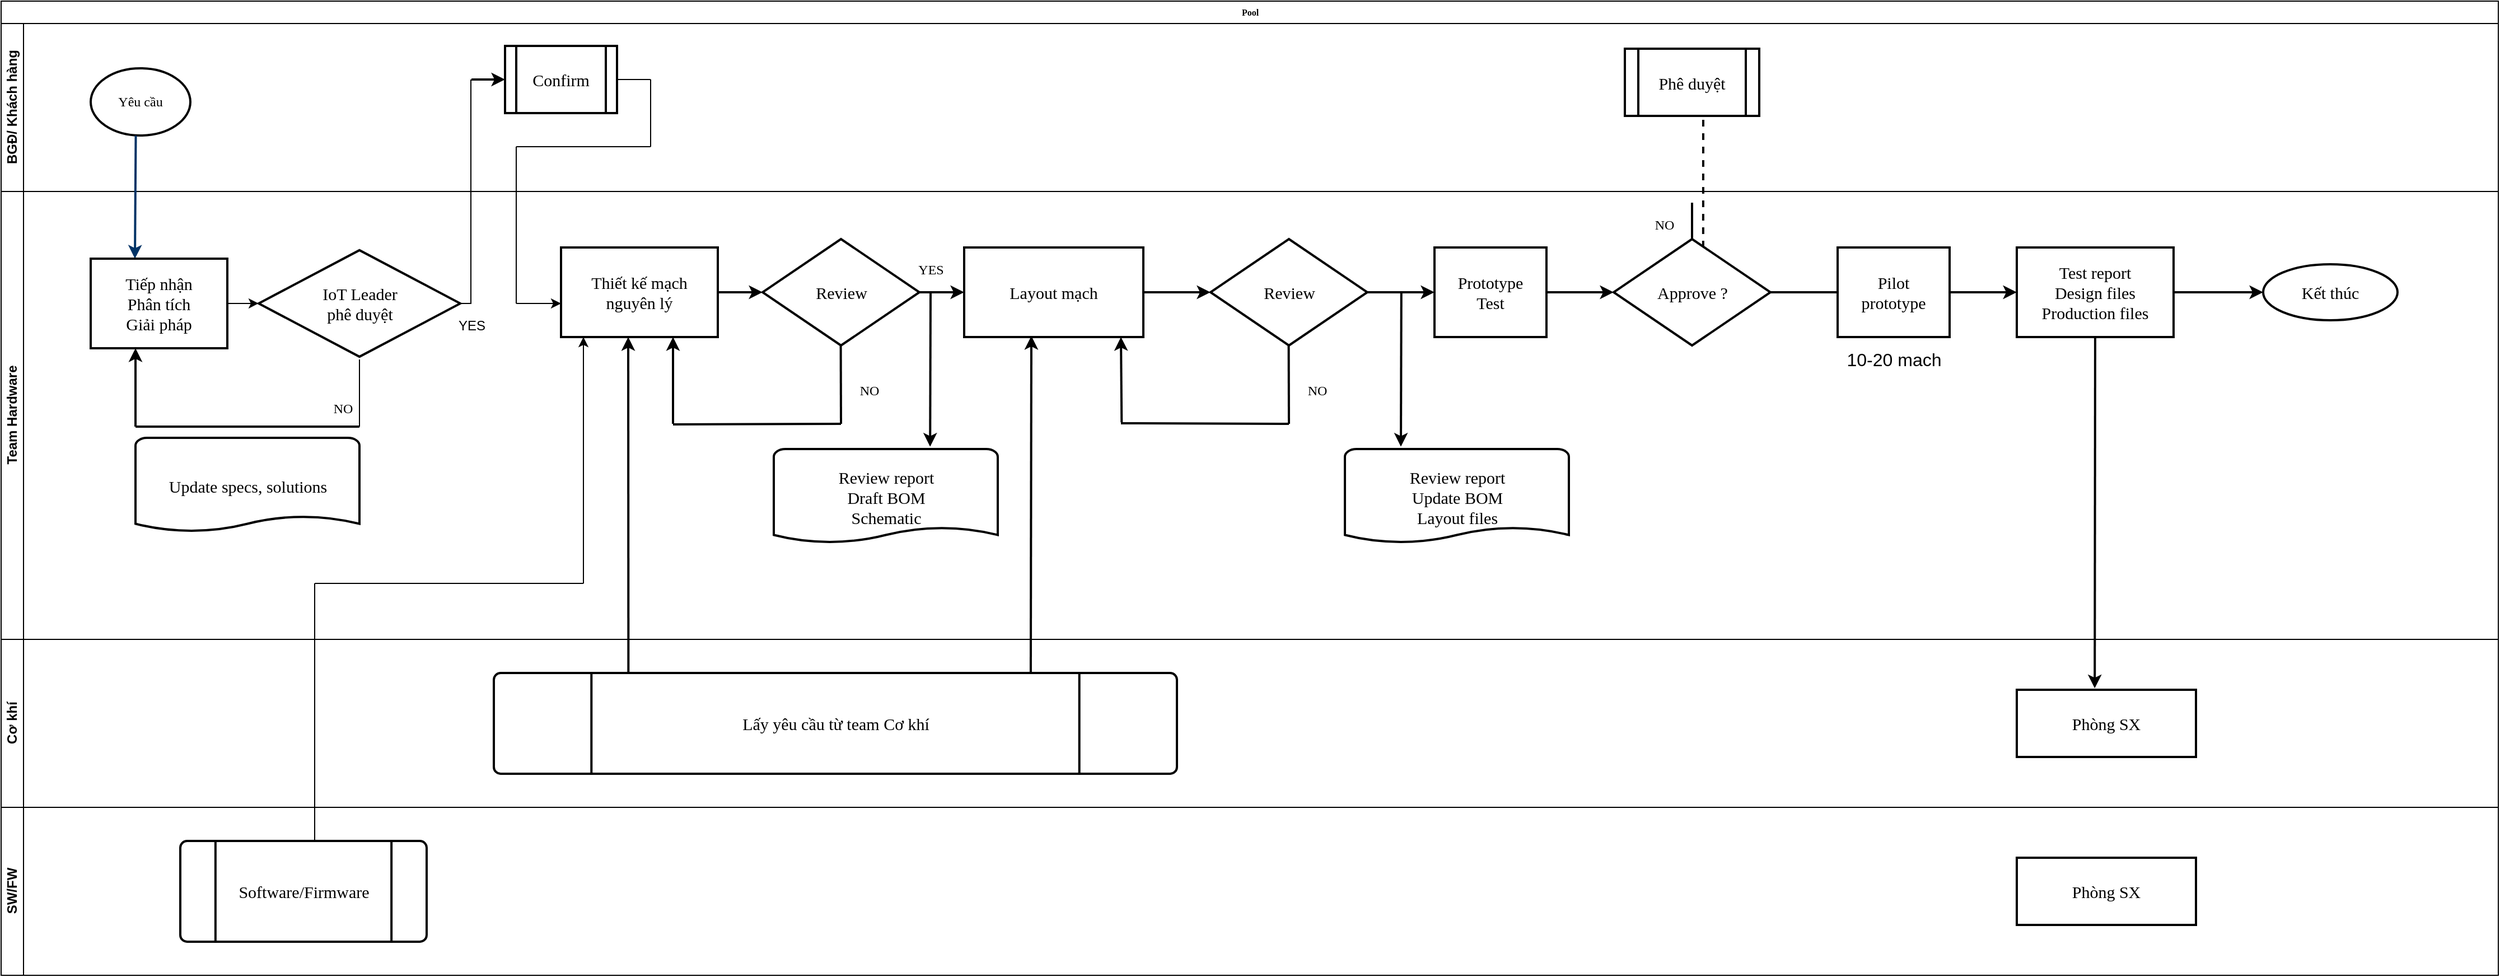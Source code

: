 <mxfile version="12.4.9" type="github">
  <diagram name="Page-1" id="c7488fd3-1785-93aa-aadb-54a6760d102a">
    <mxGraphModel dx="1733" dy="955" grid="1" gridSize="10" guides="1" tooltips="1" connect="1" arrows="1" fold="1" page="1" pageScale="1" pageWidth="1100" pageHeight="850" background="#ffffff" math="0" shadow="0">
      <root>
        <mxCell id="0"/>
        <mxCell id="1" parent="0"/>
        <mxCell id="2b4e8129b02d487f-1" value="Pool" style="swimlane;html=1;childLayout=stackLayout;horizontal=1;startSize=20;horizontalStack=0;rounded=0;shadow=0;labelBackgroundColor=none;strokeWidth=1;fontFamily=Verdana;fontSize=8;align=center;" parent="1" vertex="1">
          <mxGeometry x="40" y="160" width="2230" height="720" as="geometry"/>
        </mxCell>
        <mxCell id="2b4e8129b02d487f-2" value="BGĐ/ Khách hàng" style="swimlane;html=1;startSize=20;horizontal=0;" parent="2b4e8129b02d487f-1" vertex="1">
          <mxGeometry y="20" width="2230" height="150" as="geometry"/>
        </mxCell>
        <mxCell id="-Ed_zh9Tme-zRKof6G9Q-1" value="Yêu cầu" style="ellipse;whiteSpace=wrap;html=1;fontFamily=Verdana;strokeWidth=2;" vertex="1" parent="2b4e8129b02d487f-2">
          <mxGeometry x="80" y="40" width="89" height="60" as="geometry"/>
        </mxCell>
        <mxCell id="-Ed_zh9Tme-zRKof6G9Q-53" value="" style="endArrow=classic;html=1;strokeWidth=2;" edge="1" parent="2b4e8129b02d487f-2">
          <mxGeometry width="50" height="50" relative="1" as="geometry">
            <mxPoint x="420" y="50" as="sourcePoint"/>
            <mxPoint x="450" y="50" as="targetPoint"/>
          </mxGeometry>
        </mxCell>
        <mxCell id="-Ed_zh9Tme-zRKof6G9Q-17" value="Confirm" style="shape=process;whiteSpace=wrap;html=1;backgroundOutline=1;fontFamily=Verdana;fontSize=15;strokeWidth=2;" vertex="1" parent="2b4e8129b02d487f-2">
          <mxGeometry x="450" y="20" width="100" height="60" as="geometry"/>
        </mxCell>
        <mxCell id="-Ed_zh9Tme-zRKof6G9Q-68" value="" style="endArrow=none;html=1;" edge="1" parent="2b4e8129b02d487f-2">
          <mxGeometry width="50" height="50" relative="1" as="geometry">
            <mxPoint x="460" y="110" as="sourcePoint"/>
            <mxPoint x="580" y="110" as="targetPoint"/>
          </mxGeometry>
        </mxCell>
        <mxCell id="-Ed_zh9Tme-zRKof6G9Q-69" value="" style="endArrow=none;html=1;" edge="1" parent="2b4e8129b02d487f-2">
          <mxGeometry width="50" height="50" relative="1" as="geometry">
            <mxPoint x="550" y="50" as="sourcePoint"/>
            <mxPoint x="580" y="50" as="targetPoint"/>
          </mxGeometry>
        </mxCell>
        <mxCell id="-Ed_zh9Tme-zRKof6G9Q-70" value="" style="endArrow=none;html=1;" edge="1" parent="2b4e8129b02d487f-2">
          <mxGeometry width="50" height="50" relative="1" as="geometry">
            <mxPoint x="580" y="110" as="sourcePoint"/>
            <mxPoint x="580" y="50" as="targetPoint"/>
          </mxGeometry>
        </mxCell>
        <mxCell id="2b4e8129b02d487f-3" value="Team Hardware" style="swimlane;html=1;startSize=20;horizontal=0;" parent="2b4e8129b02d487f-1" vertex="1">
          <mxGeometry y="170" width="2230" height="400" as="geometry"/>
        </mxCell>
        <mxCell id="-Ed_zh9Tme-zRKof6G9Q-3" value="IoT Leader&lt;br style=&quot;font-size: 15px&quot;&gt;phê duyệt" style="shape=mxgraph.flowchart.decision;strokeWidth=2;gradientColor=none;gradientDirection=north;fontStyle=0;html=1;fontFamily=Verdana;fontSize=15;" vertex="1" parent="2b4e8129b02d487f-3">
          <mxGeometry x="230" y="52.44" width="180" height="95.12" as="geometry"/>
        </mxCell>
        <mxCell id="-Ed_zh9Tme-zRKof6G9Q-20" value="" style="endArrow=none;html=1;fontFamily=Verdana;strokeWidth=2;" edge="1" parent="2b4e8129b02d487f-3">
          <mxGeometry width="50" height="50" relative="1" as="geometry">
            <mxPoint x="120" y="210" as="sourcePoint"/>
            <mxPoint x="320" y="210" as="targetPoint"/>
          </mxGeometry>
        </mxCell>
        <mxCell id="-Ed_zh9Tme-zRKof6G9Q-62" value="" style="endArrow=none;html=1;" edge="1" parent="2b4e8129b02d487f-3">
          <mxGeometry width="50" height="50" relative="1" as="geometry">
            <mxPoint x="320" y="210" as="sourcePoint"/>
            <mxPoint x="320" y="150" as="targetPoint"/>
          </mxGeometry>
        </mxCell>
        <mxCell id="-Ed_zh9Tme-zRKof6G9Q-65" value="" style="endArrow=none;html=1;" edge="1" parent="2b4e8129b02d487f-3">
          <mxGeometry width="50" height="50" relative="1" as="geometry">
            <mxPoint x="410" y="100" as="sourcePoint"/>
            <mxPoint x="420" y="100" as="targetPoint"/>
          </mxGeometry>
        </mxCell>
        <mxCell id="-Ed_zh9Tme-zRKof6G9Q-66" value="YES" style="text;html=1;align=center;verticalAlign=middle;resizable=0;points=[];autosize=1;" vertex="1" parent="2b4e8129b02d487f-3">
          <mxGeometry x="400" y="110" width="40" height="20" as="geometry"/>
        </mxCell>
        <mxCell id="-Ed_zh9Tme-zRKof6G9Q-64" value="" style="endArrow=none;html=1;" edge="1" parent="2b4e8129b02d487f-3">
          <mxGeometry width="50" height="50" relative="1" as="geometry">
            <mxPoint x="419.5" y="100" as="sourcePoint"/>
            <mxPoint x="419.5" y="-100" as="targetPoint"/>
          </mxGeometry>
        </mxCell>
        <mxCell id="-Ed_zh9Tme-zRKof6G9Q-67" value="" style="endArrow=none;html=1;" edge="1" parent="2b4e8129b02d487f-3">
          <mxGeometry width="50" height="50" relative="1" as="geometry">
            <mxPoint x="460" y="100" as="sourcePoint"/>
            <mxPoint x="460" y="-40" as="targetPoint"/>
          </mxGeometry>
        </mxCell>
        <mxCell id="-Ed_zh9Tme-zRKof6G9Q-74" value="" style="endArrow=classic;html=1;entryX=0;entryY=0.625;entryDx=0;entryDy=0;entryPerimeter=0;" edge="1" parent="2b4e8129b02d487f-3" target="-Ed_zh9Tme-zRKof6G9Q-7">
          <mxGeometry width="50" height="50" relative="1" as="geometry">
            <mxPoint x="460" y="100" as="sourcePoint"/>
            <mxPoint x="480" y="100" as="targetPoint"/>
          </mxGeometry>
        </mxCell>
        <mxCell id="-Ed_zh9Tme-zRKof6G9Q-41" value="Update specs, solutions" style="shape=mxgraph.flowchart.document;strokeWidth=2;gradientColor=none;gradientDirection=north;fontStyle=0;html=1;fontFamily=Verdana;fontSize=15;" vertex="1" parent="2b4e8129b02d487f-3">
          <mxGeometry x="120" y="220" width="200" height="85" as="geometry"/>
        </mxCell>
        <mxCell id="-Ed_zh9Tme-zRKof6G9Q-79" value="" style="endArrow=classic;html=1;" edge="1" parent="2b4e8129b02d487f-3">
          <mxGeometry width="50" height="50" relative="1" as="geometry">
            <mxPoint x="520" y="350" as="sourcePoint"/>
            <mxPoint x="520" y="130" as="targetPoint"/>
          </mxGeometry>
        </mxCell>
        <mxCell id="-Ed_zh9Tme-zRKof6G9Q-81" value="" style="endArrow=none;html=1;" edge="1" parent="2b4e8129b02d487f-3">
          <mxGeometry width="50" height="50" relative="1" as="geometry">
            <mxPoint x="280" y="350" as="sourcePoint"/>
            <mxPoint x="520" y="350" as="targetPoint"/>
          </mxGeometry>
        </mxCell>
        <mxCell id="2b4e8129b02d487f-4" value="Cơ khí" style="swimlane;html=1;startSize=20;horizontal=0;" parent="2b4e8129b02d487f-1" vertex="1">
          <mxGeometry y="570" width="2230" height="150" as="geometry"/>
        </mxCell>
        <mxCell id="-Ed_zh9Tme-zRKof6G9Q-8" value="Lấy yêu cầu từ team Cơ khí" style="shape=mxgraph.flowchart.predefined_process;strokeWidth=2;gradientColor=none;gradientDirection=north;fontStyle=0;html=1;fontFamily=Verdana;fontSize=15;" vertex="1" parent="2b4e8129b02d487f-4">
          <mxGeometry x="440" y="30" width="610" height="90" as="geometry"/>
        </mxCell>
        <mxCell id="-Ed_zh9Tme-zRKof6G9Q-44" value="Phòng SX" style="rounded=0;whiteSpace=wrap;html=1;fontFamily=Verdana;fontSize=15;strokeWidth=2;" vertex="1" parent="2b4e8129b02d487f-4">
          <mxGeometry x="1800" y="45" width="160" height="60" as="geometry"/>
        </mxCell>
        <mxCell id="-Ed_zh9Tme-zRKof6G9Q-80" value="" style="endArrow=none;html=1;" edge="1" parent="2b4e8129b02d487f-4">
          <mxGeometry width="50" height="50" relative="1" as="geometry">
            <mxPoint x="280" y="180" as="sourcePoint"/>
            <mxPoint x="280" y="-50" as="targetPoint"/>
          </mxGeometry>
        </mxCell>
        <mxCell id="-Ed_zh9Tme-zRKof6G9Q-2" style="fontStyle=1;strokeColor=#003366;strokeWidth=2;html=1;exitX=0.5;exitY=1;exitDx=0;exitDy=0;fontFamily=Verdana;" edge="1" parent="1">
          <mxGeometry relative="1" as="geometry">
            <mxPoint x="160.25" y="280" as="sourcePoint"/>
            <mxPoint x="159.5" y="390" as="targetPoint"/>
          </mxGeometry>
        </mxCell>
        <mxCell id="-Ed_zh9Tme-zRKof6G9Q-4" value="" style="edgeStyle=orthogonalEdgeStyle;rounded=0;orthogonalLoop=1;jettySize=auto;html=1;fontFamily=Verdana;strokeWidth=2;" edge="1" parent="1" source="-Ed_zh9Tme-zRKof6G9Q-5" target="-Ed_zh9Tme-zRKof6G9Q-10">
          <mxGeometry relative="1" as="geometry"/>
        </mxCell>
        <mxCell id="-Ed_zh9Tme-zRKof6G9Q-6" value="" style="edgeStyle=orthogonalEdgeStyle;rounded=0;orthogonalLoop=1;jettySize=auto;html=1;fontFamily=Verdana;strokeWidth=2;" edge="1" parent="1" source="-Ed_zh9Tme-zRKof6G9Q-7" target="-Ed_zh9Tme-zRKof6G9Q-5">
          <mxGeometry relative="1" as="geometry"/>
        </mxCell>
        <mxCell id="-Ed_zh9Tme-zRKof6G9Q-9" value="" style="edgeStyle=orthogonalEdgeStyle;rounded=0;orthogonalLoop=1;jettySize=auto;html=1;fontFamily=Verdana;strokeWidth=2;" edge="1" parent="1" source="-Ed_zh9Tme-zRKof6G9Q-10" target="-Ed_zh9Tme-zRKof6G9Q-12">
          <mxGeometry relative="1" as="geometry"/>
        </mxCell>
        <mxCell id="-Ed_zh9Tme-zRKof6G9Q-11" value="" style="edgeStyle=orthogonalEdgeStyle;rounded=0;orthogonalLoop=1;jettySize=auto;html=1;fontFamily=Verdana;strokeWidth=2;" edge="1" parent="1" source="-Ed_zh9Tme-zRKof6G9Q-12" target="-Ed_zh9Tme-zRKof6G9Q-14">
          <mxGeometry relative="1" as="geometry"/>
        </mxCell>
        <mxCell id="-Ed_zh9Tme-zRKof6G9Q-13" value="" style="edgeStyle=orthogonalEdgeStyle;rounded=0;orthogonalLoop=1;jettySize=auto;html=1;fontFamily=Verdana;strokeWidth=2;" edge="1" parent="1" source="-Ed_zh9Tme-zRKof6G9Q-14" target="-Ed_zh9Tme-zRKof6G9Q-33">
          <mxGeometry relative="1" as="geometry"/>
        </mxCell>
        <mxCell id="-Ed_zh9Tme-zRKof6G9Q-19" value="" style="endArrow=classic;html=1;fontFamily=Verdana;strokeWidth=2;" edge="1" parent="1">
          <mxGeometry width="50" height="50" relative="1" as="geometry">
            <mxPoint x="160" y="540" as="sourcePoint"/>
            <mxPoint x="160" y="470" as="targetPoint"/>
          </mxGeometry>
        </mxCell>
        <mxCell id="-Ed_zh9Tme-zRKof6G9Q-23" value="" style="endArrow=classic;html=1;entryX=0.25;entryY=1;entryDx=0;entryDy=0;fontFamily=Verdana;strokeWidth=2;" edge="1" parent="1">
          <mxGeometry width="50" height="50" relative="1" as="geometry">
            <mxPoint x="640" y="537.5" as="sourcePoint"/>
            <mxPoint x="640" y="460" as="targetPoint"/>
          </mxGeometry>
        </mxCell>
        <mxCell id="-Ed_zh9Tme-zRKof6G9Q-24" value="" style="endArrow=none;html=1;fontFamily=Verdana;strokeWidth=2;" edge="1" parent="1">
          <mxGeometry width="50" height="50" relative="1" as="geometry">
            <mxPoint x="640" y="538" as="sourcePoint"/>
            <mxPoint x="790" y="537.5" as="targetPoint"/>
          </mxGeometry>
        </mxCell>
        <mxCell id="-Ed_zh9Tme-zRKof6G9Q-25" value="" style="endArrow=none;html=1;entryX=0.5;entryY=1;entryDx=0;entryDy=0;entryPerimeter=0;fontFamily=Verdana;strokeWidth=2;" edge="1" parent="1">
          <mxGeometry width="50" height="50" relative="1" as="geometry">
            <mxPoint x="790" y="537.5" as="sourcePoint"/>
            <mxPoint x="789.79" y="467.5" as="targetPoint"/>
          </mxGeometry>
        </mxCell>
        <mxCell id="-Ed_zh9Tme-zRKof6G9Q-27" value="" style="endArrow=none;html=1;fontFamily=Verdana;strokeWidth=2;" edge="1" parent="1">
          <mxGeometry width="50" height="50" relative="1" as="geometry">
            <mxPoint x="1040" y="537" as="sourcePoint"/>
            <mxPoint x="1190" y="537.5" as="targetPoint"/>
          </mxGeometry>
        </mxCell>
        <mxCell id="-Ed_zh9Tme-zRKof6G9Q-28" value="" style="endArrow=none;html=1;entryX=0.5;entryY=1;entryDx=0;entryDy=0;entryPerimeter=0;fontFamily=Verdana;strokeWidth=2;" edge="1" parent="1">
          <mxGeometry width="50" height="50" relative="1" as="geometry">
            <mxPoint x="1190" y="537.5" as="sourcePoint"/>
            <mxPoint x="1189.79" y="467.5" as="targetPoint"/>
          </mxGeometry>
        </mxCell>
        <mxCell id="-Ed_zh9Tme-zRKof6G9Q-30" value="" style="endArrow=classic;html=1;entryX=0.148;entryY=-0.025;entryDx=0;entryDy=0;entryPerimeter=0;fontFamily=Verdana;strokeWidth=2;" edge="1" parent="1">
          <mxGeometry width="50" height="50" relative="1" as="geometry">
            <mxPoint x="870" y="420" as="sourcePoint"/>
            <mxPoint x="869.6" y="557.875" as="targetPoint"/>
          </mxGeometry>
        </mxCell>
        <mxCell id="-Ed_zh9Tme-zRKof6G9Q-31" value="" style="endArrow=classic;html=1;entryX=0.148;entryY=-0.025;entryDx=0;entryDy=0;entryPerimeter=0;fontFamily=Verdana;strokeWidth=2;" edge="1" parent="1">
          <mxGeometry width="50" height="50" relative="1" as="geometry">
            <mxPoint x="1290.4" y="420" as="sourcePoint"/>
            <mxPoint x="1290" y="557.875" as="targetPoint"/>
          </mxGeometry>
        </mxCell>
        <mxCell id="-Ed_zh9Tme-zRKof6G9Q-32" value="" style="edgeStyle=orthogonalEdgeStyle;rounded=0;orthogonalLoop=1;jettySize=auto;html=1;fontFamily=Verdana;strokeWidth=2;" edge="1" parent="1" source="-Ed_zh9Tme-zRKof6G9Q-33" target="-Ed_zh9Tme-zRKof6G9Q-43">
          <mxGeometry relative="1" as="geometry"/>
        </mxCell>
        <mxCell id="-Ed_zh9Tme-zRKof6G9Q-34" value="" style="endArrow=none;html=1;exitX=0.5;exitY=0;exitDx=0;exitDy=0;exitPerimeter=0;fontFamily=Verdana;strokeWidth=2;" edge="1" parent="1" source="-Ed_zh9Tme-zRKof6G9Q-33">
          <mxGeometry width="50" height="50" relative="1" as="geometry">
            <mxPoint x="1549.94" y="370" as="sourcePoint"/>
            <mxPoint x="1550" y="340" as="targetPoint"/>
          </mxGeometry>
        </mxCell>
        <mxCell id="-Ed_zh9Tme-zRKof6G9Q-42" value="" style="edgeStyle=orthogonalEdgeStyle;rounded=0;orthogonalLoop=1;jettySize=auto;html=1;fontFamily=Verdana;strokeWidth=2;" edge="1" parent="1" source="-Ed_zh9Tme-zRKof6G9Q-43" target="-Ed_zh9Tme-zRKof6G9Q-48">
          <mxGeometry relative="1" as="geometry"/>
        </mxCell>
        <mxCell id="-Ed_zh9Tme-zRKof6G9Q-45" value="" style="endArrow=classic;html=1;entryX=0.435;entryY=-0.022;entryDx=0;entryDy=0;entryPerimeter=0;fontFamily=Verdana;strokeWidth=2;" edge="1" parent="1" target="-Ed_zh9Tme-zRKof6G9Q-44">
          <mxGeometry width="50" height="50" relative="1" as="geometry">
            <mxPoint x="1909.98" y="460" as="sourcePoint"/>
            <mxPoint x="1909.58" y="597.875" as="targetPoint"/>
          </mxGeometry>
        </mxCell>
        <mxCell id="-Ed_zh9Tme-zRKof6G9Q-47" value="" style="endArrow=none;dashed=1;html=1;exitX=0.571;exitY=0.079;exitDx=0;exitDy=0;exitPerimeter=0;fontFamily=Verdana;strokeWidth=2;" edge="1" parent="1" source="-Ed_zh9Tme-zRKof6G9Q-33">
          <mxGeometry width="50" height="50" relative="1" as="geometry">
            <mxPoint x="1510" y="310" as="sourcePoint"/>
            <mxPoint x="1560" y="260" as="targetPoint"/>
          </mxGeometry>
        </mxCell>
        <mxCell id="-Ed_zh9Tme-zRKof6G9Q-49" value="" style="endArrow=classic;html=1;strokeWidth=2;exitX=0.197;exitY=0.011;exitDx=0;exitDy=0;exitPerimeter=0;" edge="1" parent="1" source="-Ed_zh9Tme-zRKof6G9Q-8">
          <mxGeometry width="50" height="50" relative="1" as="geometry">
            <mxPoint x="550" y="510" as="sourcePoint"/>
            <mxPoint x="600" y="460" as="targetPoint"/>
          </mxGeometry>
        </mxCell>
        <mxCell id="-Ed_zh9Tme-zRKof6G9Q-51" value="" style="endArrow=classic;html=1;entryX=0.371;entryY=1.018;entryDx=0;entryDy=0;entryPerimeter=0;fontFamily=Verdana;strokeWidth=2;" edge="1" parent="1">
          <mxGeometry width="50" height="50" relative="1" as="geometry">
            <mxPoint x="1040.64" y="536.06" as="sourcePoint"/>
            <mxPoint x="1040" y="460" as="targetPoint"/>
          </mxGeometry>
        </mxCell>
        <mxCell id="-Ed_zh9Tme-zRKof6G9Q-52" value="" style="endArrow=classic;html=1;strokeWidth=2;exitX=0.786;exitY=0.011;exitDx=0;exitDy=0;exitPerimeter=0;" edge="1" parent="1" source="-Ed_zh9Tme-zRKof6G9Q-8">
          <mxGeometry width="50" height="50" relative="1" as="geometry">
            <mxPoint x="960.17" y="690.0" as="sourcePoint"/>
            <mxPoint x="960" y="459.01" as="targetPoint"/>
          </mxGeometry>
        </mxCell>
        <mxCell id="-Ed_zh9Tme-zRKof6G9Q-5" value="Review" style="shape=mxgraph.flowchart.decision;strokeWidth=2;gradientColor=none;gradientDirection=north;fontStyle=0;html=1;fontFamily=Verdana;fontSize=15;" vertex="1" parent="1">
          <mxGeometry x="720" y="372.5" width="140" height="95" as="geometry"/>
        </mxCell>
        <mxCell id="-Ed_zh9Tme-zRKof6G9Q-7" value="&lt;span style=&quot;white-space: nowrap ; font-size: 15px&quot;&gt;Thiết kế mạch &lt;br&gt;nguyên lý&lt;/span&gt;" style="rounded=0;whiteSpace=wrap;html=1;fontFamily=Verdana;fontSize=15;strokeWidth=2;" vertex="1" parent="1">
          <mxGeometry x="540" y="380" width="140" height="80" as="geometry"/>
        </mxCell>
        <mxCell id="-Ed_zh9Tme-zRKof6G9Q-10" value="&lt;span style=&quot;white-space: nowrap; font-size: 15px;&quot;&gt;Layout mạch&lt;/span&gt;" style="rounded=0;whiteSpace=wrap;html=1;fontFamily=Verdana;fontSize=15;strokeWidth=2;" vertex="1" parent="1">
          <mxGeometry x="900" y="380" width="160" height="80" as="geometry"/>
        </mxCell>
        <mxCell id="-Ed_zh9Tme-zRKof6G9Q-12" value="Review" style="shape=mxgraph.flowchart.decision;strokeWidth=2;gradientColor=none;gradientDirection=north;fontStyle=0;html=1;fontFamily=Verdana;fontSize=15;" vertex="1" parent="1">
          <mxGeometry x="1120" y="372.5" width="140" height="95" as="geometry"/>
        </mxCell>
        <mxCell id="-Ed_zh9Tme-zRKof6G9Q-14" value="&lt;span style=&quot;white-space: nowrap; font-size: 15px;&quot;&gt;Prototype&lt;br style=&quot;font-size: 15px;&quot;&gt;Test&lt;br style=&quot;font-size: 15px;&quot;&gt;&lt;/span&gt;" style="rounded=0;whiteSpace=wrap;html=1;fontFamily=Verdana;fontSize=15;strokeWidth=2;" vertex="1" parent="1">
          <mxGeometry x="1320" y="380" width="100" height="80" as="geometry"/>
        </mxCell>
        <mxCell id="-Ed_zh9Tme-zRKof6G9Q-15" value="Review report&lt;br style=&quot;font-size: 15px;&quot;&gt;Update BOM&lt;br style=&quot;font-size: 15px;&quot;&gt;Layout files" style="shape=mxgraph.flowchart.document;strokeWidth=2;gradientColor=none;gradientDirection=north;fontStyle=0;html=1;fontFamily=Verdana;fontSize=15;" vertex="1" parent="1">
          <mxGeometry x="1240" y="560" width="200" height="85" as="geometry"/>
        </mxCell>
        <mxCell id="-Ed_zh9Tme-zRKof6G9Q-63" value="" style="edgeStyle=orthogonalEdgeStyle;rounded=0;orthogonalLoop=1;jettySize=auto;html=1;" edge="1" parent="1" source="-Ed_zh9Tme-zRKof6G9Q-18" target="-Ed_zh9Tme-zRKof6G9Q-3">
          <mxGeometry relative="1" as="geometry"/>
        </mxCell>
        <mxCell id="-Ed_zh9Tme-zRKof6G9Q-18" value="Tiếp nhận&lt;br&gt;Phân tích&lt;br&gt;Giải pháp" style="rounded=0;whiteSpace=wrap;html=1;fontFamily=Verdana;fontSize=15;strokeWidth=2;" vertex="1" parent="1">
          <mxGeometry x="120" y="390" width="122" height="80" as="geometry"/>
        </mxCell>
        <mxCell id="-Ed_zh9Tme-zRKof6G9Q-22" value="YES" style="text;html=1;align=center;verticalAlign=middle;resizable=0;points=[];autosize=1;fontFamily=Verdana;strokeWidth=2;" vertex="1" parent="1">
          <mxGeometry x="850" y="390" width="40" height="20" as="geometry"/>
        </mxCell>
        <mxCell id="-Ed_zh9Tme-zRKof6G9Q-26" value="NO" style="text;html=1;align=center;verticalAlign=middle;resizable=0;points=[];autosize=1;fontFamily=Verdana;strokeWidth=2;" vertex="1" parent="1">
          <mxGeometry x="800" y="497.5" width="30" height="20" as="geometry"/>
        </mxCell>
        <mxCell id="-Ed_zh9Tme-zRKof6G9Q-29" value="NO" style="text;html=1;align=center;verticalAlign=middle;resizable=0;points=[];autosize=1;fontFamily=Verdana;strokeWidth=2;" vertex="1" parent="1">
          <mxGeometry x="1200" y="497.5" width="30" height="20" as="geometry"/>
        </mxCell>
        <mxCell id="-Ed_zh9Tme-zRKof6G9Q-33" value="Approve ?" style="shape=mxgraph.flowchart.decision;strokeWidth=2;gradientColor=none;gradientDirection=north;fontStyle=0;html=1;fontFamily=Verdana;fontSize=15;" vertex="1" parent="1">
          <mxGeometry x="1480" y="372.5" width="140" height="95" as="geometry"/>
        </mxCell>
        <mxCell id="-Ed_zh9Tme-zRKof6G9Q-37" value="NO" style="text;html=1;align=center;verticalAlign=middle;resizable=0;points=[];autosize=1;fontFamily=Verdana;strokeWidth=2;" vertex="1" parent="1">
          <mxGeometry x="1510" y="350" width="30" height="20" as="geometry"/>
        </mxCell>
        <mxCell id="-Ed_zh9Tme-zRKof6G9Q-43" value="&lt;span style=&quot;white-space: nowrap; font-size: 15px;&quot;&gt;Test report&lt;br style=&quot;font-size: 15px;&quot;&gt;Design files&lt;br style=&quot;font-size: 15px;&quot;&gt;Production files&lt;br style=&quot;font-size: 15px;&quot;&gt;&lt;/span&gt;" style="rounded=0;whiteSpace=wrap;html=1;fontFamily=Verdana;fontSize=15;strokeWidth=2;" vertex="1" parent="1">
          <mxGeometry x="1840" y="380" width="140" height="80" as="geometry"/>
        </mxCell>
        <mxCell id="-Ed_zh9Tme-zRKof6G9Q-46" value="Phê duyệt" style="shape=process;whiteSpace=wrap;html=1;backgroundOutline=1;fontFamily=Verdana;fontSize=15;strokeWidth=2;" vertex="1" parent="1">
          <mxGeometry x="1490" y="202.5" width="120" height="60" as="geometry"/>
        </mxCell>
        <mxCell id="-Ed_zh9Tme-zRKof6G9Q-48" value="Kết thúc" style="ellipse;whiteSpace=wrap;html=1;fontFamily=Verdana;fontSize=15;strokeWidth=2;" vertex="1" parent="1">
          <mxGeometry x="2060" y="395" width="120" height="50" as="geometry"/>
        </mxCell>
        <mxCell id="-Ed_zh9Tme-zRKof6G9Q-50" value="Review report&lt;br style=&quot;font-size: 15px;&quot;&gt;Draft BOM&lt;br style=&quot;font-size: 15px;&quot;&gt;Schematic" style="shape=mxgraph.flowchart.document;strokeWidth=2;gradientColor=none;gradientDirection=north;fontStyle=0;html=1;fontFamily=Verdana;fontSize=15;" vertex="1" parent="1">
          <mxGeometry x="730" y="560" width="200" height="85" as="geometry"/>
        </mxCell>
        <mxCell id="-Ed_zh9Tme-zRKof6G9Q-56" value="&lt;span style=&quot;white-space: nowrap ; font-size: 15px&quot;&gt;Pilot&lt;br&gt;prototype&lt;br style=&quot;font-size: 15px&quot;&gt;&lt;/span&gt;" style="rounded=0;whiteSpace=wrap;html=1;fontFamily=Verdana;fontSize=15;strokeWidth=2;" vertex="1" parent="1">
          <mxGeometry x="1680" y="380" width="100" height="80" as="geometry"/>
        </mxCell>
        <mxCell id="-Ed_zh9Tme-zRKof6G9Q-57" value="&lt;font style=&quot;font-size: 16px&quot;&gt;10-20 mach&lt;/font&gt;" style="text;html=1;align=center;verticalAlign=middle;resizable=0;points=[];autosize=1;" vertex="1" parent="1">
          <mxGeometry x="1680" y="470" width="100" height="20" as="geometry"/>
        </mxCell>
        <mxCell id="-Ed_zh9Tme-zRKof6G9Q-59" value="&lt;span style=&quot;font-family: &amp;#34;verdana&amp;#34;&quot;&gt;NO&lt;/span&gt;" style="text;html=1;align=center;verticalAlign=middle;resizable=0;points=[];autosize=1;" vertex="1" parent="1">
          <mxGeometry x="330" y="514" width="30" height="20" as="geometry"/>
        </mxCell>
        <mxCell id="-Ed_zh9Tme-zRKof6G9Q-76" value="SW/FW" style="swimlane;html=1;startSize=20;horizontal=0;" vertex="1" parent="1">
          <mxGeometry x="40" y="880" width="2230" height="150" as="geometry"/>
        </mxCell>
        <mxCell id="-Ed_zh9Tme-zRKof6G9Q-77" value="Software/Firmware" style="shape=mxgraph.flowchart.predefined_process;strokeWidth=2;gradientColor=none;gradientDirection=north;fontStyle=0;html=1;fontFamily=Verdana;fontSize=15;" vertex="1" parent="-Ed_zh9Tme-zRKof6G9Q-76">
          <mxGeometry x="160" y="30" width="220" height="90" as="geometry"/>
        </mxCell>
        <mxCell id="-Ed_zh9Tme-zRKof6G9Q-78" value="Phòng SX" style="rounded=0;whiteSpace=wrap;html=1;fontFamily=Verdana;fontSize=15;strokeWidth=2;" vertex="1" parent="-Ed_zh9Tme-zRKof6G9Q-76">
          <mxGeometry x="1800" y="45" width="160" height="60" as="geometry"/>
        </mxCell>
      </root>
    </mxGraphModel>
  </diagram>
</mxfile>
